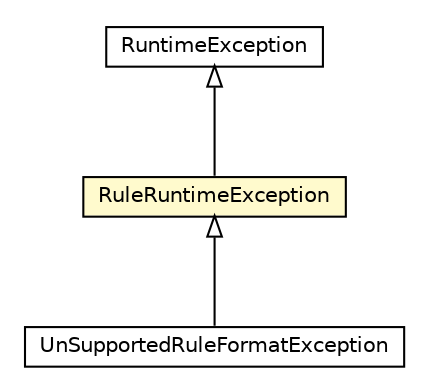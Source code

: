#!/usr/local/bin/dot
#
# Class diagram 
# Generated by UMLGraph version R5_6_6-8-g8d7759 (http://www.umlgraph.org/)
#

digraph G {
	edge [fontname="Helvetica",fontsize=10,labelfontname="Helvetica",labelfontsize=10];
	node [fontname="Helvetica",fontsize=10,shape=plaintext];
	nodesep=0.25;
	ranksep=0.5;
	// org.dayatang.rule.UnSupportedRuleFormatException
	c83382 [label=<<table title="org.dayatang.rule.UnSupportedRuleFormatException" border="0" cellborder="1" cellspacing="0" cellpadding="2" port="p" href="./UnSupportedRuleFormatException.html">
		<tr><td><table border="0" cellspacing="0" cellpadding="1">
<tr><td align="center" balign="center"> UnSupportedRuleFormatException </td></tr>
		</table></td></tr>
		</table>>, URL="./UnSupportedRuleFormatException.html", fontname="Helvetica", fontcolor="black", fontsize=10.0];
	// org.dayatang.rule.RuleRuntimeException
	c83387 [label=<<table title="org.dayatang.rule.RuleRuntimeException" border="0" cellborder="1" cellspacing="0" cellpadding="2" port="p" bgcolor="lemonChiffon" href="./RuleRuntimeException.html">
		<tr><td><table border="0" cellspacing="0" cellpadding="1">
<tr><td align="center" balign="center"> RuleRuntimeException </td></tr>
		</table></td></tr>
		</table>>, URL="./RuleRuntimeException.html", fontname="Helvetica", fontcolor="black", fontsize=10.0];
	//org.dayatang.rule.UnSupportedRuleFormatException extends org.dayatang.rule.RuleRuntimeException
	c83387:p -> c83382:p [dir=back,arrowtail=empty];
	//org.dayatang.rule.RuleRuntimeException extends java.lang.RuntimeException
	c83497:p -> c83387:p [dir=back,arrowtail=empty];
	// java.lang.RuntimeException
	c83497 [label=<<table title="java.lang.RuntimeException" border="0" cellborder="1" cellspacing="0" cellpadding="2" port="p" href="http://download.oracle.com/javase/7/docs/api/java/lang/RuntimeException.html">
		<tr><td><table border="0" cellspacing="0" cellpadding="1">
<tr><td align="center" balign="center"> RuntimeException </td></tr>
		</table></td></tr>
		</table>>, URL="http://download.oracle.com/javase/7/docs/api/java/lang/RuntimeException.html", fontname="Helvetica", fontcolor="black", fontsize=10.0];
}

